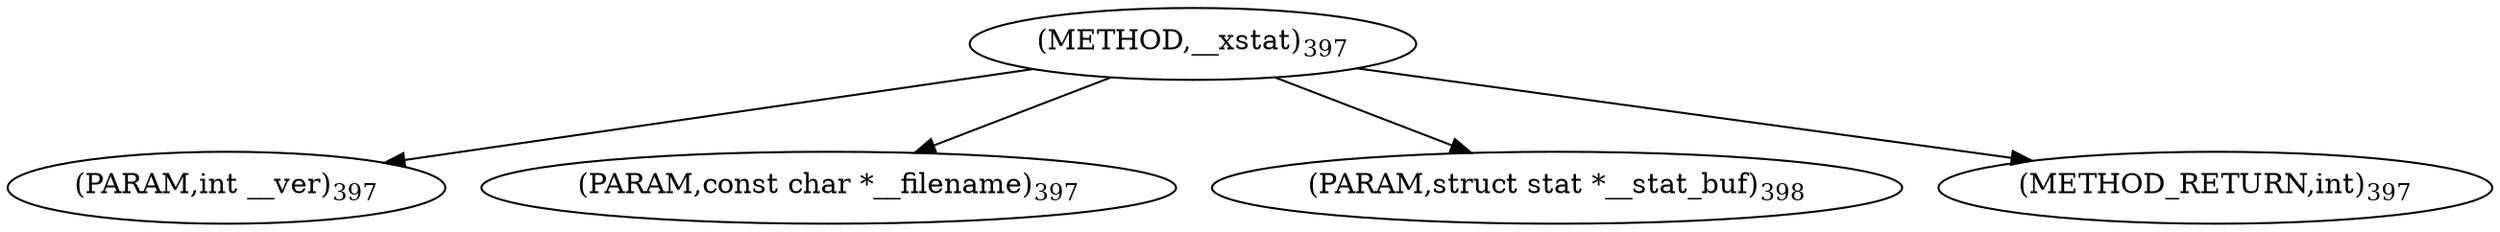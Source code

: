 digraph "__xstat" {  
"33521" [label = <(METHOD,__xstat)<SUB>397</SUB>> ]
"33522" [label = <(PARAM,int __ver)<SUB>397</SUB>> ]
"33523" [label = <(PARAM,const char *__filename)<SUB>397</SUB>> ]
"33524" [label = <(PARAM,struct stat *__stat_buf)<SUB>398</SUB>> ]
"33525" [label = <(METHOD_RETURN,int)<SUB>397</SUB>> ]
  "33521" -> "33522" 
  "33521" -> "33523" 
  "33521" -> "33524" 
  "33521" -> "33525" 
}
